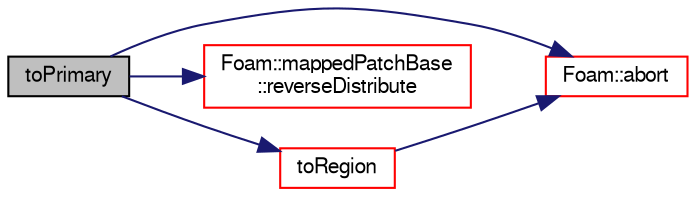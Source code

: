 digraph "toPrimary"
{
  bgcolor="transparent";
  edge [fontname="FreeSans",fontsize="10",labelfontname="FreeSans",labelfontsize="10"];
  node [fontname="FreeSans",fontsize="10",shape=record];
  rankdir="LR";
  Node2103 [label="toPrimary",height=0.2,width=0.4,color="black", fillcolor="grey75", style="filled", fontcolor="black"];
  Node2103 -> Node2104 [color="midnightblue",fontsize="10",style="solid",fontname="FreeSans"];
  Node2104 [label="Foam::abort",height=0.2,width=0.4,color="red",URL="$a21124.html#a447107a607d03e417307c203fa5fb44b"];
  Node2103 -> Node2147 [color="midnightblue",fontsize="10",style="solid",fontname="FreeSans"];
  Node2147 [label="Foam::mappedPatchBase\l::reverseDistribute",height=0.2,width=0.4,color="red",URL="$a25094.html#a13c4f025f05fb3315ab61558bbe82f07",tooltip="Wrapper around map/interpolate data distribution. "];
  Node2103 -> Node2563 [color="midnightblue",fontsize="10",style="solid",fontname="FreeSans"];
  Node2563 [label="toRegion",height=0.2,width=0.4,color="red",URL="$a28998.html#ab8a36c74a68dd829699b84bab8923ed1",tooltip="Convert a primary region field to the local region. "];
  Node2563 -> Node2104 [color="midnightblue",fontsize="10",style="solid",fontname="FreeSans"];
}

